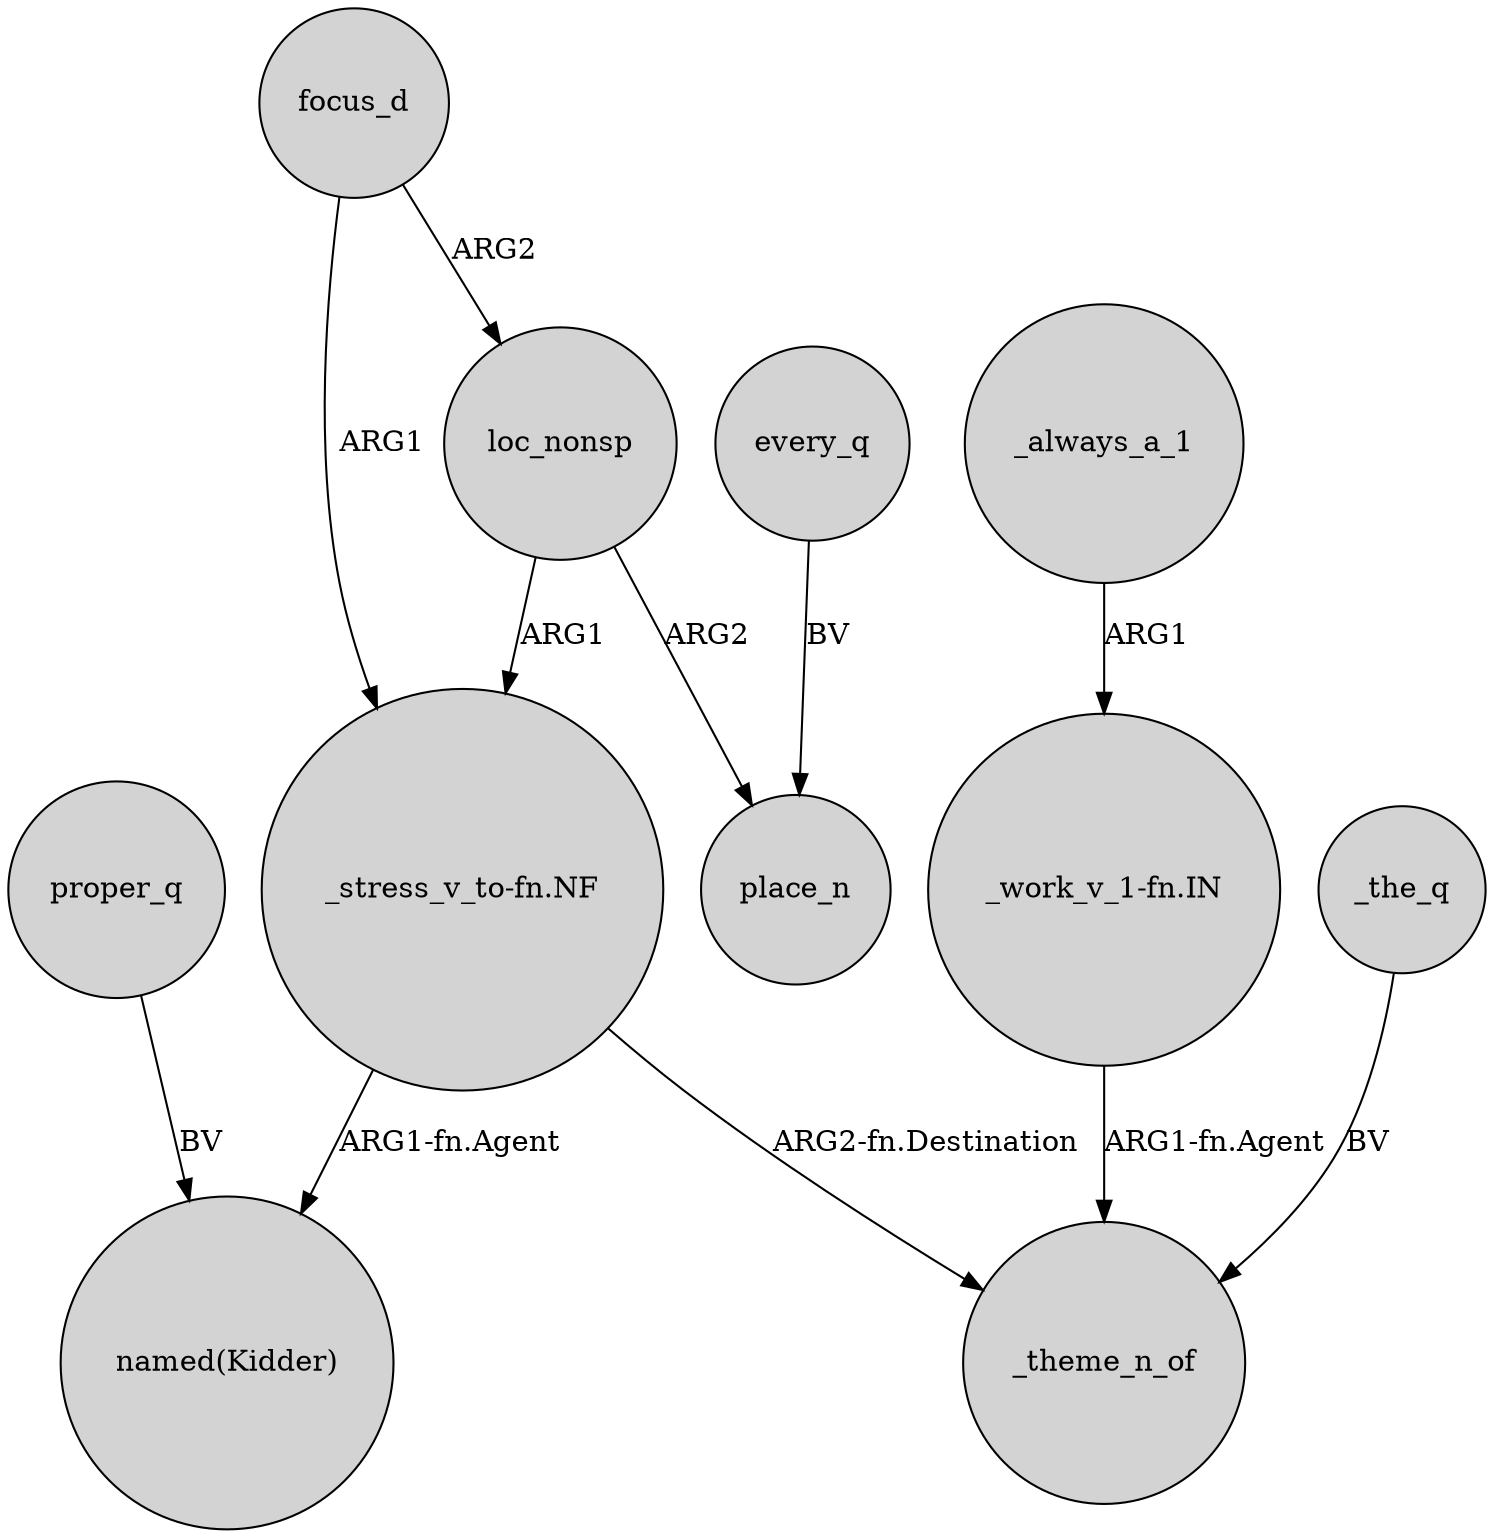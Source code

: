 digraph {
	node [shape=circle style=filled]
	"_stress_v_to-fn.NF" -> "named(Kidder)" [label="ARG1-fn.Agent"]
	focus_d -> loc_nonsp [label=ARG2]
	loc_nonsp -> place_n [label=ARG2]
	loc_nonsp -> "_stress_v_to-fn.NF" [label=ARG1]
	focus_d -> "_stress_v_to-fn.NF" [label=ARG1]
	_always_a_1 -> "_work_v_1-fn.IN" [label=ARG1]
	"_work_v_1-fn.IN" -> _theme_n_of [label="ARG1-fn.Agent"]
	proper_q -> "named(Kidder)" [label=BV]
	_the_q -> _theme_n_of [label=BV]
	every_q -> place_n [label=BV]
	"_stress_v_to-fn.NF" -> _theme_n_of [label="ARG2-fn.Destination"]
}
